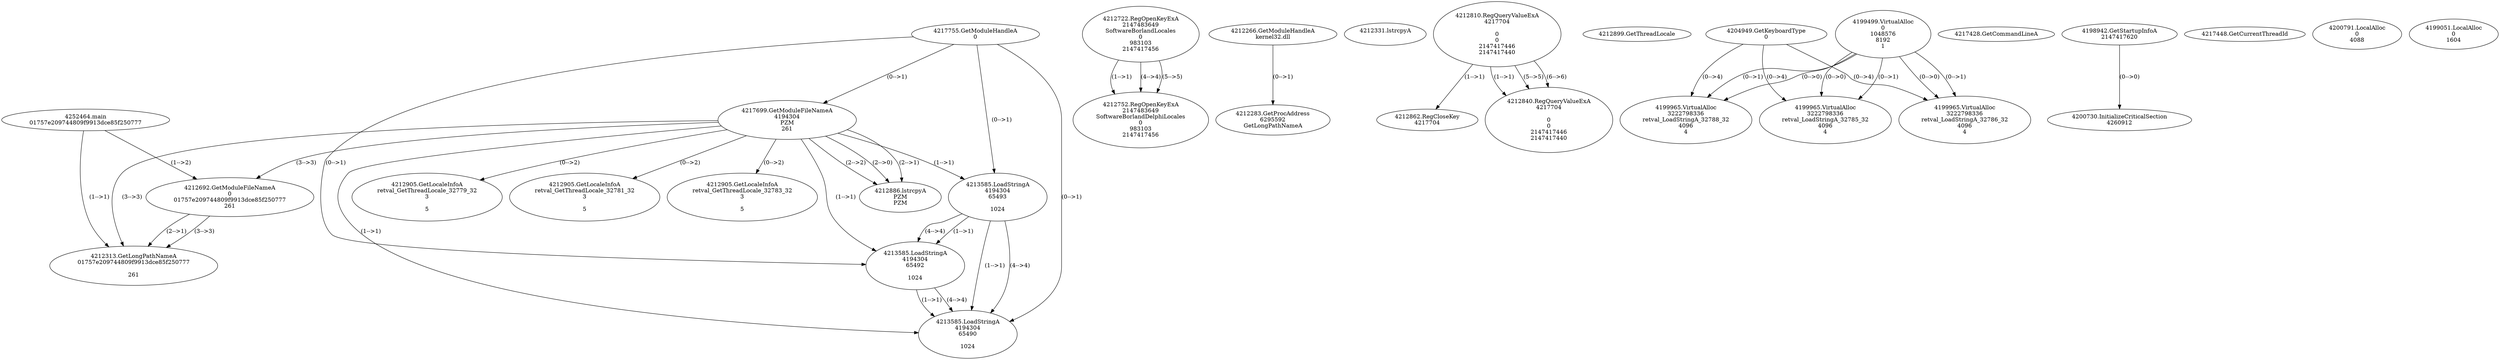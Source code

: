 // Global SCDG with merge call
digraph {
	0 [label="4252464.main
01757e209744809f9913dce85f250777"]
	1 [label="4217755.GetModuleHandleA
0"]
	2 [label="4217699.GetModuleFileNameA
4194304
PZM
261"]
	1 -> 2 [label="(0-->1)"]
	3 [label="4212692.GetModuleFileNameA
0
01757e209744809f9913dce85f250777
261"]
	0 -> 3 [label="(1-->2)"]
	2 -> 3 [label="(3-->3)"]
	4 [label="4212722.RegOpenKeyExA
2147483649
Software\Borland\Locales
0
983103
2147417456"]
	5 [label="4212266.GetModuleHandleA
kernel32.dll"]
	6 [label="4212283.GetProcAddress
6295592
GetLongPathNameA"]
	5 -> 6 [label="(0-->1)"]
	7 [label="4212313.GetLongPathNameA
01757e209744809f9913dce85f250777

261"]
	0 -> 7 [label="(1-->1)"]
	3 -> 7 [label="(2-->1)"]
	2 -> 7 [label="(3-->3)"]
	3 -> 7 [label="(3-->3)"]
	8 [label="4212331.lstrcpyA

"]
	9 [label="4212810.RegQueryValueExA
4217704

0
0
2147417446
2147417440"]
	10 [label="4212862.RegCloseKey
4217704"]
	9 -> 10 [label="(1-->1)"]
	11 [label="4212886.lstrcpyA
PZM
PZM"]
	2 -> 11 [label="(2-->1)"]
	2 -> 11 [label="(2-->2)"]
	2 -> 11 [label="(2-->0)"]
	12 [label="4212899.GetThreadLocale
"]
	13 [label="4212905.GetLocaleInfoA
retval_GetThreadLocale_32779_32
3

5"]
	2 -> 13 [label="(0-->2)"]
	14 [label="4204949.GetKeyboardType
0"]
	15 [label="4217428.GetCommandLineA
"]
	16 [label="4198942.GetStartupInfoA
2147417620"]
	17 [label="4217448.GetCurrentThreadId
"]
	18 [label="4213585.LoadStringA
4194304
65493

1024"]
	1 -> 18 [label="(0-->1)"]
	2 -> 18 [label="(1-->1)"]
	19 [label="4213585.LoadStringA
4194304
65492

1024"]
	1 -> 19 [label="(0-->1)"]
	2 -> 19 [label="(1-->1)"]
	18 -> 19 [label="(1-->1)"]
	18 -> 19 [label="(4-->4)"]
	20 [label="4213585.LoadStringA
4194304
65490

1024"]
	1 -> 20 [label="(0-->1)"]
	2 -> 20 [label="(1-->1)"]
	18 -> 20 [label="(1-->1)"]
	19 -> 20 [label="(1-->1)"]
	18 -> 20 [label="(4-->4)"]
	19 -> 20 [label="(4-->4)"]
	21 [label="4200730.InitializeCriticalSection
4260912"]
	16 -> 21 [label="(0-->0)"]
	22 [label="4200791.LocalAlloc
0
4088"]
	23 [label="4212752.RegOpenKeyExA
2147483649
Software\Borland\Delphi\Locales
0
983103
2147417456"]
	4 -> 23 [label="(1-->1)"]
	4 -> 23 [label="(4-->4)"]
	4 -> 23 [label="(5-->5)"]
	24 [label="4212905.GetLocaleInfoA
retval_GetThreadLocale_32781_32
3

5"]
	2 -> 24 [label="(0-->2)"]
	25 [label="4212840.RegQueryValueExA
4217704

0
0
2147417446
2147417440"]
	9 -> 25 [label="(1-->1)"]
	9 -> 25 [label="(5-->5)"]
	9 -> 25 [label="(6-->6)"]
	26 [label="4212905.GetLocaleInfoA
retval_GetThreadLocale_32783_32
3

5"]
	2 -> 26 [label="(0-->2)"]
	27 [label="4199499.VirtualAlloc
0
1048576
8192
1"]
	28 [label="4199051.LocalAlloc
0
1604"]
	29 [label="4199965.VirtualAlloc
3222798336
retval_LoadStringA_32788_32
4096
4"]
	27 -> 29 [label="(0-->1)"]
	14 -> 29 [label="(0-->4)"]
	27 -> 29 [label="(0-->0)"]
	30 [label="4199965.VirtualAlloc
3222798336
retval_LoadStringA_32786_32
4096
4"]
	27 -> 30 [label="(0-->1)"]
	14 -> 30 [label="(0-->4)"]
	27 -> 30 [label="(0-->0)"]
	31 [label="4199965.VirtualAlloc
3222798336
retval_LoadStringA_32785_32
4096
4"]
	27 -> 31 [label="(0-->1)"]
	14 -> 31 [label="(0-->4)"]
	27 -> 31 [label="(0-->0)"]
}
